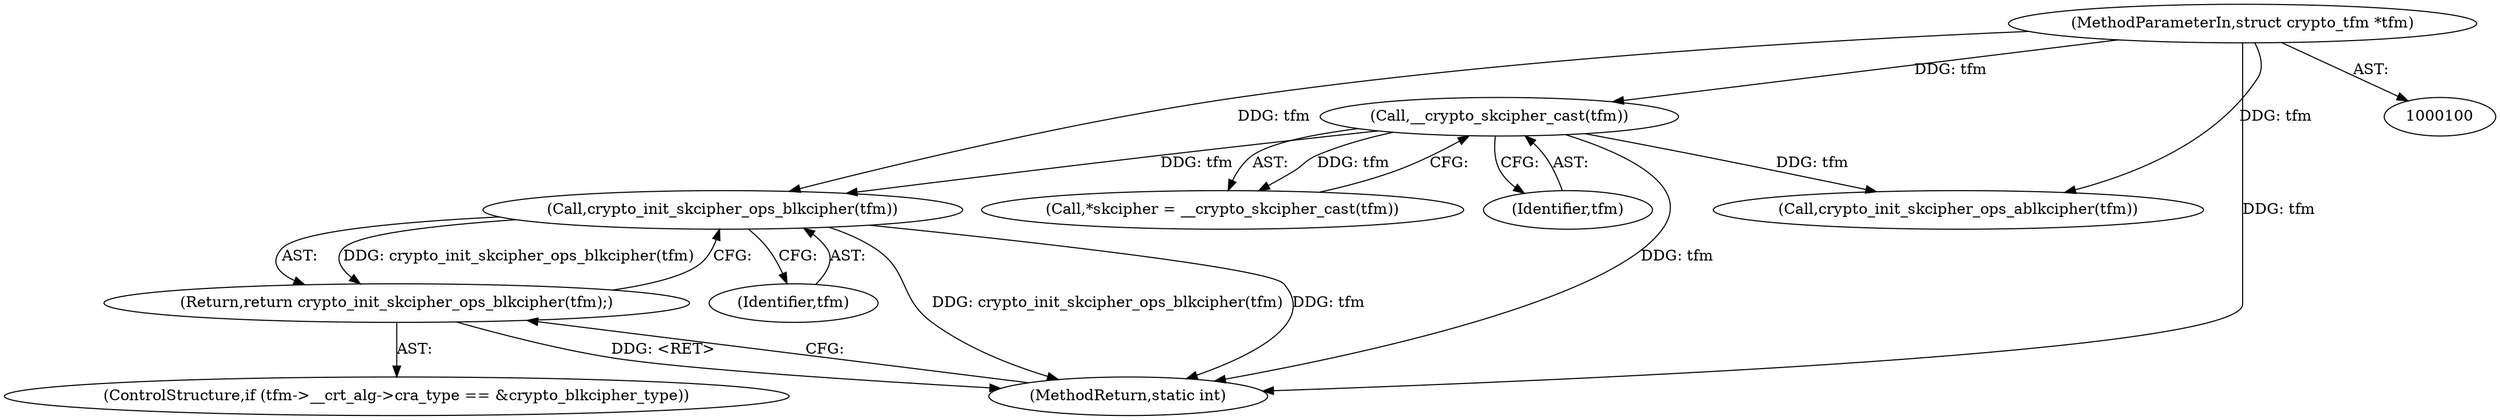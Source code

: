 digraph "0_linux_9933e113c2e87a9f46a40fde8dafbf801dca1ab9@API" {
"1000123" [label="(Call,crypto_init_skcipher_ops_blkcipher(tfm))"];
"1000106" [label="(Call,__crypto_skcipher_cast(tfm))"];
"1000101" [label="(MethodParameterIn,struct crypto_tfm *tfm)"];
"1000122" [label="(Return,return crypto_init_skcipher_ops_blkcipher(tfm);)"];
"1000124" [label="(Identifier,tfm)"];
"1000104" [label="(Call,*skcipher = __crypto_skcipher_cast(tfm))"];
"1000107" [label="(Identifier,tfm)"];
"1000113" [label="(ControlStructure,if (tfm->__crt_alg->cra_type == &crypto_blkcipher_type))"];
"1000122" [label="(Return,return crypto_init_skcipher_ops_blkcipher(tfm);)"];
"1000106" [label="(Call,__crypto_skcipher_cast(tfm))"];
"1000199" [label="(MethodReturn,static int)"];
"1000101" [label="(MethodParameterIn,struct crypto_tfm *tfm)"];
"1000123" [label="(Call,crypto_init_skcipher_ops_blkcipher(tfm))"];
"1000144" [label="(Call,crypto_init_skcipher_ops_ablkcipher(tfm))"];
"1000123" -> "1000122"  [label="AST: "];
"1000123" -> "1000124"  [label="CFG: "];
"1000124" -> "1000123"  [label="AST: "];
"1000122" -> "1000123"  [label="CFG: "];
"1000123" -> "1000199"  [label="DDG: crypto_init_skcipher_ops_blkcipher(tfm)"];
"1000123" -> "1000199"  [label="DDG: tfm"];
"1000123" -> "1000122"  [label="DDG: crypto_init_skcipher_ops_blkcipher(tfm)"];
"1000106" -> "1000123"  [label="DDG: tfm"];
"1000101" -> "1000123"  [label="DDG: tfm"];
"1000106" -> "1000104"  [label="AST: "];
"1000106" -> "1000107"  [label="CFG: "];
"1000107" -> "1000106"  [label="AST: "];
"1000104" -> "1000106"  [label="CFG: "];
"1000106" -> "1000199"  [label="DDG: tfm"];
"1000106" -> "1000104"  [label="DDG: tfm"];
"1000101" -> "1000106"  [label="DDG: tfm"];
"1000106" -> "1000144"  [label="DDG: tfm"];
"1000101" -> "1000100"  [label="AST: "];
"1000101" -> "1000199"  [label="DDG: tfm"];
"1000101" -> "1000144"  [label="DDG: tfm"];
"1000122" -> "1000113"  [label="AST: "];
"1000199" -> "1000122"  [label="CFG: "];
"1000122" -> "1000199"  [label="DDG: <RET>"];
}
